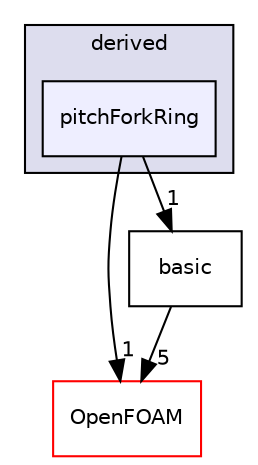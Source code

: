 digraph "src/lagrangian/molecularDynamics/potential/tetherPotential/derived/pitchForkRing" {
  bgcolor=transparent;
  compound=true
  node [ fontsize="10", fontname="Helvetica"];
  edge [ labelfontsize="10", labelfontname="Helvetica"];
  subgraph clusterdir_ef7396bd27856fbdf883f50486c52791 {
    graph [ bgcolor="#ddddee", pencolor="black", label="derived" fontname="Helvetica", fontsize="10", URL="dir_ef7396bd27856fbdf883f50486c52791.html"]
  dir_5ce780b908092e17fefb9beb516c9bfd [shape=box, label="pitchForkRing", style="filled", fillcolor="#eeeeff", pencolor="black", URL="dir_5ce780b908092e17fefb9beb516c9bfd.html"];
  }
  dir_c5473ff19b20e6ec4dfe5c310b3778a8 [shape=box label="OpenFOAM" color="red" URL="dir_c5473ff19b20e6ec4dfe5c310b3778a8.html"];
  dir_a07e024f814fb2e32a467cfe0550bac9 [shape=box label="basic" URL="dir_a07e024f814fb2e32a467cfe0550bac9.html"];
  dir_5ce780b908092e17fefb9beb516c9bfd->dir_c5473ff19b20e6ec4dfe5c310b3778a8 [headlabel="1", labeldistance=1.5 headhref="dir_001673_001896.html"];
  dir_5ce780b908092e17fefb9beb516c9bfd->dir_a07e024f814fb2e32a467cfe0550bac9 [headlabel="1", labeldistance=1.5 headhref="dir_001673_001670.html"];
  dir_a07e024f814fb2e32a467cfe0550bac9->dir_c5473ff19b20e6ec4dfe5c310b3778a8 [headlabel="5", labeldistance=1.5 headhref="dir_001670_001896.html"];
}
